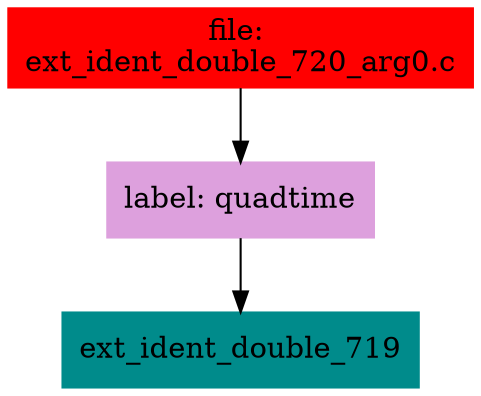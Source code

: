 digraph G {
node [shape=box]

0 [label="file: 
ext_ident_double_720_arg0.c",color=red, style=filled]
1 [label="label: quadtime",color=plum, style=filled]
0 -> 1
2 [label="ext_ident_double_719",color=cyan4, style=filled]
1 -> 2


}

